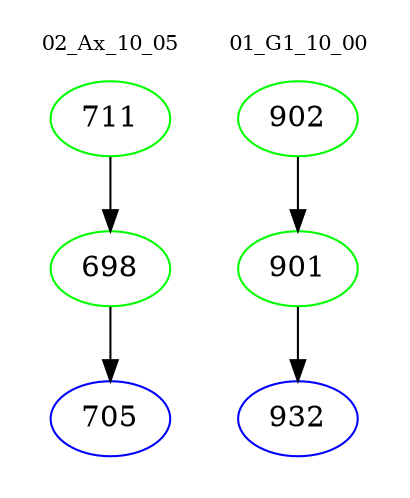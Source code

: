 digraph{
subgraph cluster_0 {
color = white
label = "02_Ax_10_05";
fontsize=10;
T0_711 [label="711", color="green"]
T0_711 -> T0_698 [color="black"]
T0_698 [label="698", color="green"]
T0_698 -> T0_705 [color="black"]
T0_705 [label="705", color="blue"]
}
subgraph cluster_1 {
color = white
label = "01_G1_10_00";
fontsize=10;
T1_902 [label="902", color="green"]
T1_902 -> T1_901 [color="black"]
T1_901 [label="901", color="green"]
T1_901 -> T1_932 [color="black"]
T1_932 [label="932", color="blue"]
}
}
